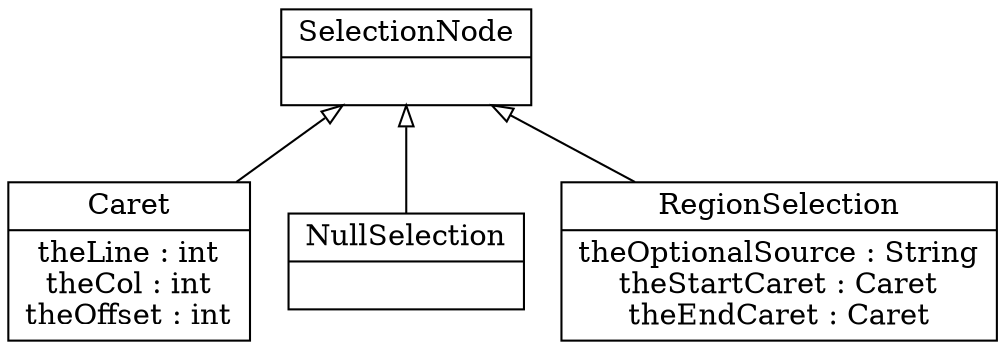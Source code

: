 digraph G {
  rankdir=BT
  node [shape=record]
  edge [arrowhead=onormal]
  "SelectionNode" [label="{SelectionNode|}"]
  "Caret" [label="{Caret|theLine : int\ntheCol : int\ntheOffset : int}"]
  "Caret" -> "SelectionNode"
  "NullSelection" [label="{NullSelection|}"]
  "NullSelection" -> "SelectionNode"
  "RegionSelection" [label="{RegionSelection|theOptionalSource : String\ntheStartCaret : Caret\ntheEndCaret : Caret}"]
  "RegionSelection" -> "SelectionNode"
}